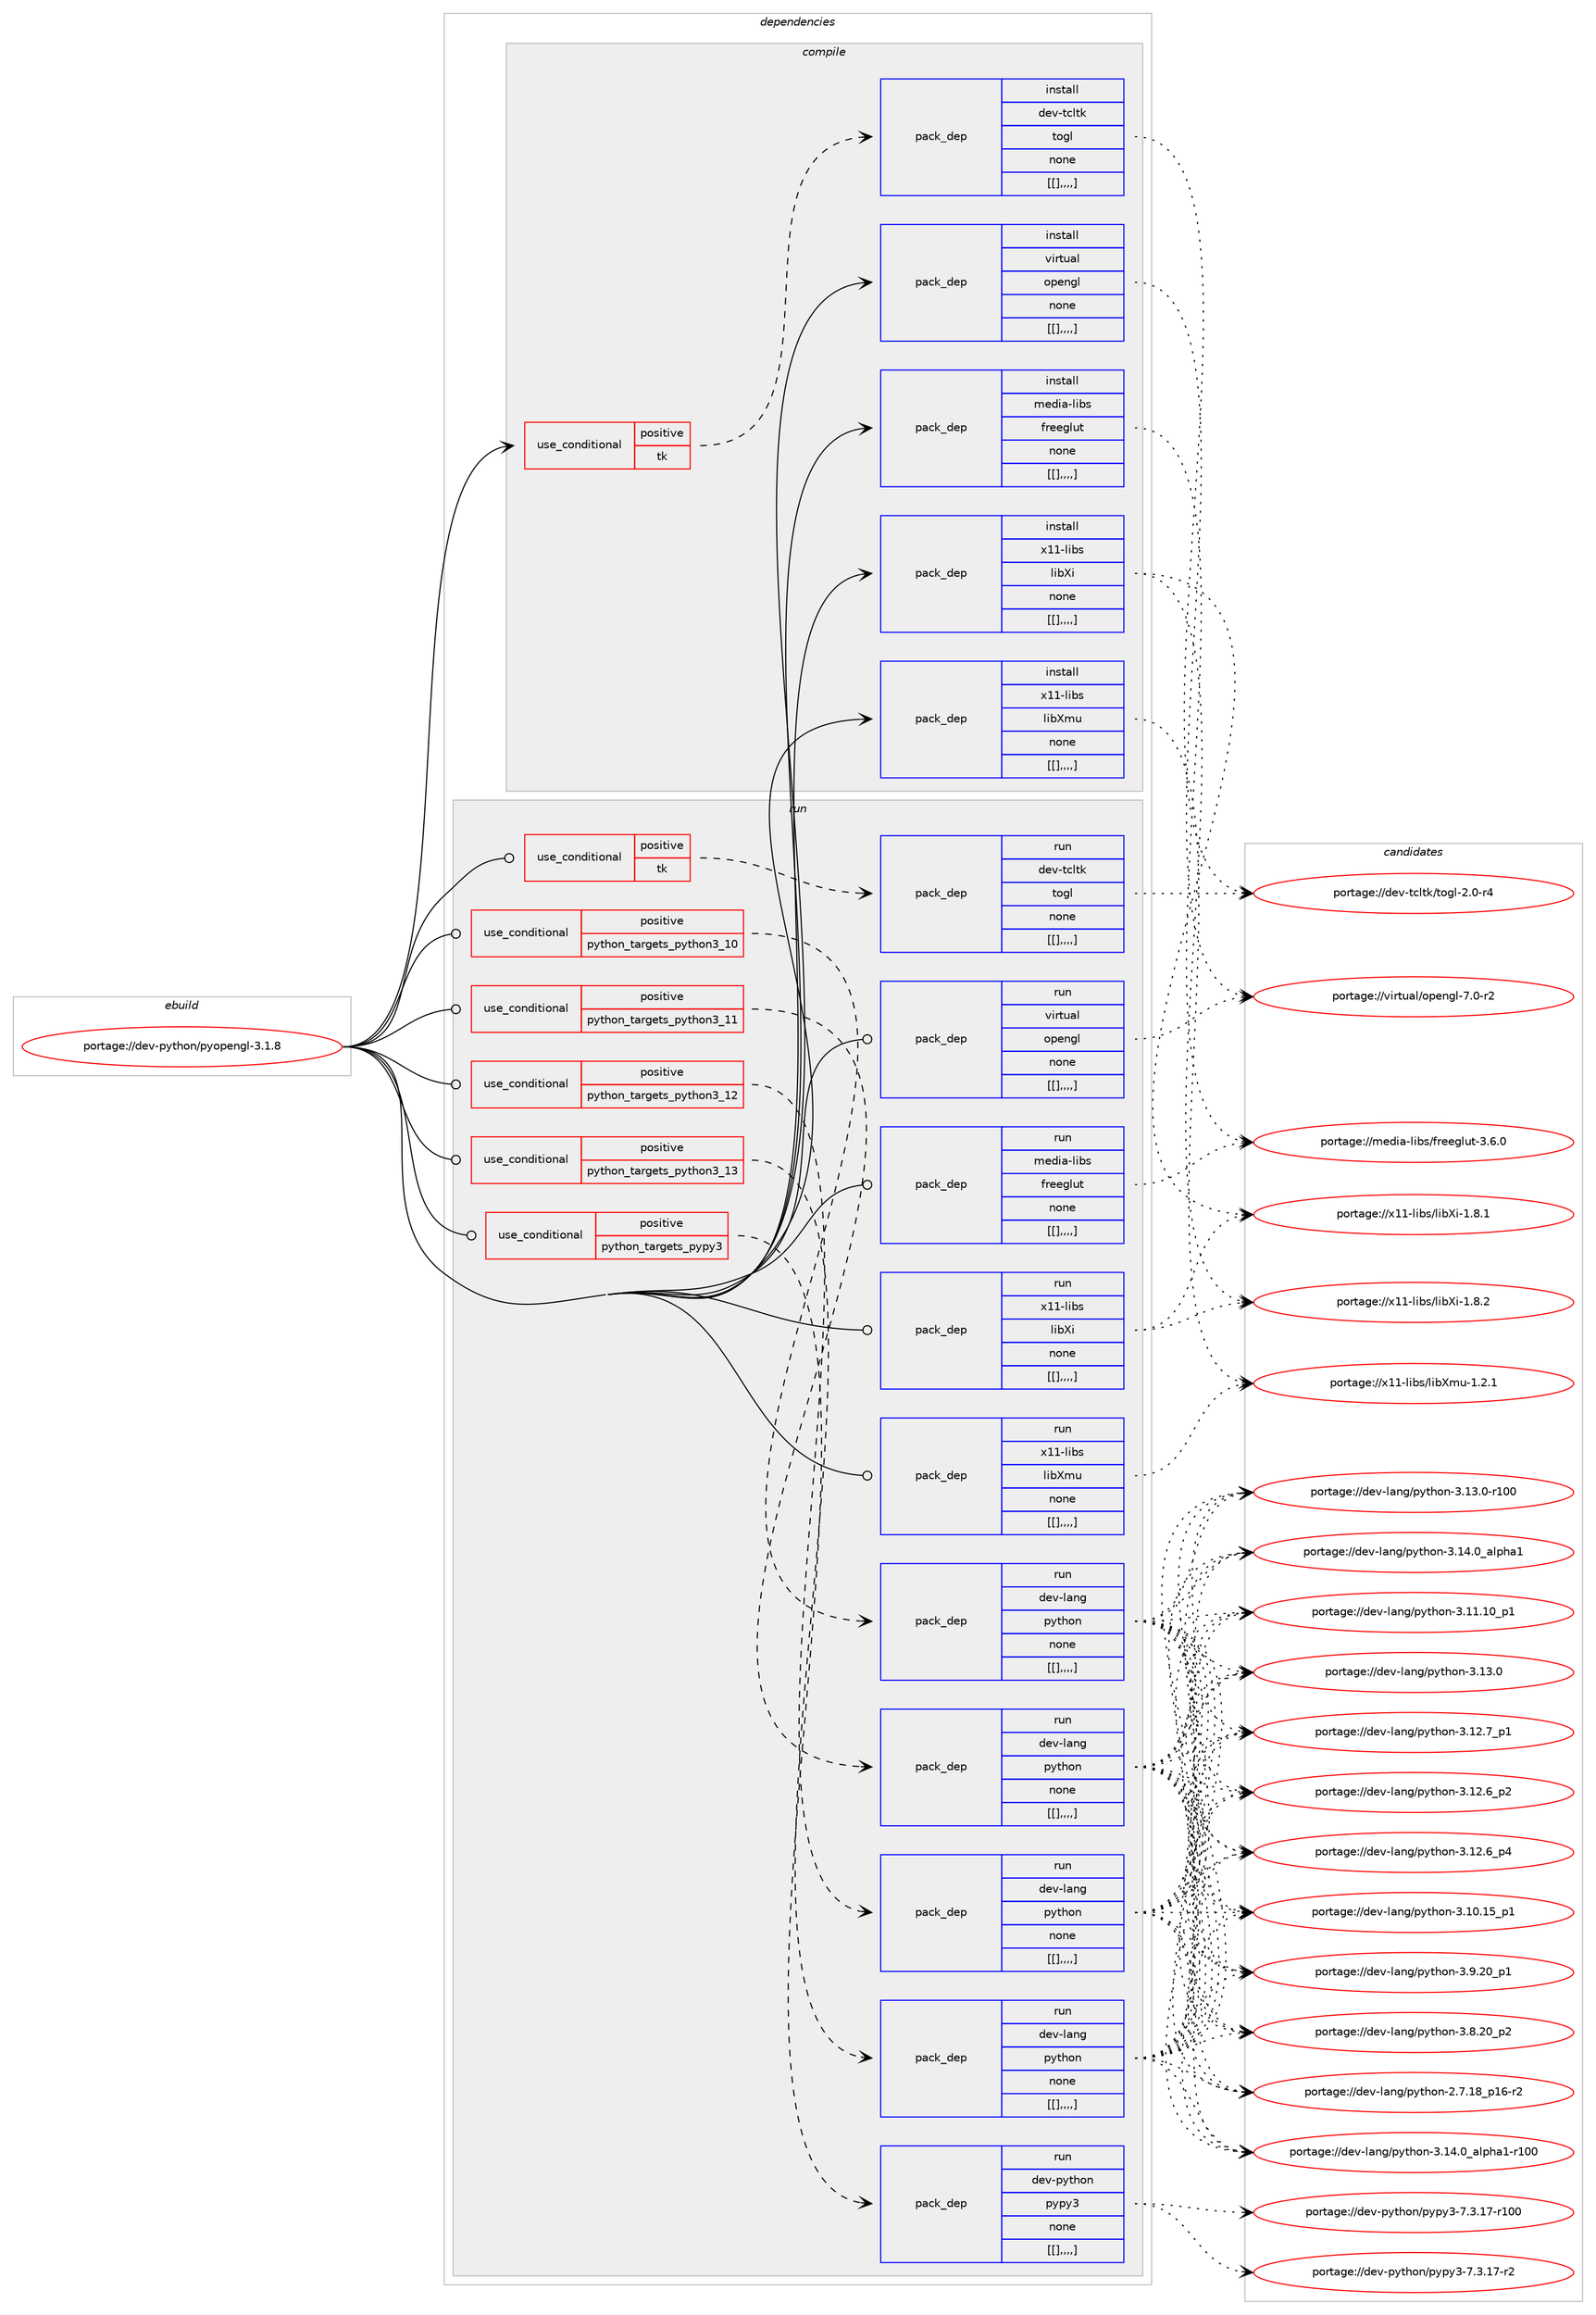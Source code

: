 digraph prolog {

# *************
# Graph options
# *************

newrank=true;
concentrate=true;
compound=true;
graph [rankdir=LR,fontname=Helvetica,fontsize=10,ranksep=1.5];#, ranksep=2.5, nodesep=0.2];
edge  [arrowhead=vee];
node  [fontname=Helvetica,fontsize=10];

# **********
# The ebuild
# **********

subgraph cluster_leftcol {
color=gray;
label=<<i>ebuild</i>>;
id [label="portage://dev-python/pyopengl-3.1.8", color=red, width=4, href="../dev-python/pyopengl-3.1.8.svg"];
}

# ****************
# The dependencies
# ****************

subgraph cluster_midcol {
color=gray;
label=<<i>dependencies</i>>;
subgraph cluster_compile {
fillcolor="#eeeeee";
style=filled;
label=<<i>compile</i>>;
subgraph cond39812 {
dependency163862 [label=<<TABLE BORDER="0" CELLBORDER="1" CELLSPACING="0" CELLPADDING="4"><TR><TD ROWSPAN="3" CELLPADDING="10">use_conditional</TD></TR><TR><TD>positive</TD></TR><TR><TD>tk</TD></TR></TABLE>>, shape=none, color=red];
subgraph pack122774 {
dependency163946 [label=<<TABLE BORDER="0" CELLBORDER="1" CELLSPACING="0" CELLPADDING="4" WIDTH="220"><TR><TD ROWSPAN="6" CELLPADDING="30">pack_dep</TD></TR><TR><TD WIDTH="110">install</TD></TR><TR><TD>dev-tcltk</TD></TR><TR><TD>togl</TD></TR><TR><TD>none</TD></TR><TR><TD>[[],,,,]</TD></TR></TABLE>>, shape=none, color=blue];
}
dependency163862:e -> dependency163946:w [weight=20,style="dashed",arrowhead="vee"];
}
id:e -> dependency163862:w [weight=20,style="solid",arrowhead="vee"];
subgraph pack122777 {
dependency163975 [label=<<TABLE BORDER="0" CELLBORDER="1" CELLSPACING="0" CELLPADDING="4" WIDTH="220"><TR><TD ROWSPAN="6" CELLPADDING="30">pack_dep</TD></TR><TR><TD WIDTH="110">install</TD></TR><TR><TD>media-libs</TD></TR><TR><TD>freeglut</TD></TR><TR><TD>none</TD></TR><TR><TD>[[],,,,]</TD></TR></TABLE>>, shape=none, color=blue];
}
id:e -> dependency163975:w [weight=20,style="solid",arrowhead="vee"];
subgraph pack122805 {
dependency164010 [label=<<TABLE BORDER="0" CELLBORDER="1" CELLSPACING="0" CELLPADDING="4" WIDTH="220"><TR><TD ROWSPAN="6" CELLPADDING="30">pack_dep</TD></TR><TR><TD WIDTH="110">install</TD></TR><TR><TD>virtual</TD></TR><TR><TD>opengl</TD></TR><TR><TD>none</TD></TR><TR><TD>[[],,,,]</TD></TR></TABLE>>, shape=none, color=blue];
}
id:e -> dependency164010:w [weight=20,style="solid",arrowhead="vee"];
subgraph pack122819 {
dependency164086 [label=<<TABLE BORDER="0" CELLBORDER="1" CELLSPACING="0" CELLPADDING="4" WIDTH="220"><TR><TD ROWSPAN="6" CELLPADDING="30">pack_dep</TD></TR><TR><TD WIDTH="110">install</TD></TR><TR><TD>x11-libs</TD></TR><TR><TD>libXi</TD></TR><TR><TD>none</TD></TR><TR><TD>[[],,,,]</TD></TR></TABLE>>, shape=none, color=blue];
}
id:e -> dependency164086:w [weight=20,style="solid",arrowhead="vee"];
subgraph pack122863 {
dependency164093 [label=<<TABLE BORDER="0" CELLBORDER="1" CELLSPACING="0" CELLPADDING="4" WIDTH="220"><TR><TD ROWSPAN="6" CELLPADDING="30">pack_dep</TD></TR><TR><TD WIDTH="110">install</TD></TR><TR><TD>x11-libs</TD></TR><TR><TD>libXmu</TD></TR><TR><TD>none</TD></TR><TR><TD>[[],,,,]</TD></TR></TABLE>>, shape=none, color=blue];
}
id:e -> dependency164093:w [weight=20,style="solid",arrowhead="vee"];
}
subgraph cluster_compileandrun {
fillcolor="#eeeeee";
style=filled;
label=<<i>compile and run</i>>;
}
subgraph cluster_run {
fillcolor="#eeeeee";
style=filled;
label=<<i>run</i>>;
subgraph cond39911 {
dependency164099 [label=<<TABLE BORDER="0" CELLBORDER="1" CELLSPACING="0" CELLPADDING="4"><TR><TD ROWSPAN="3" CELLPADDING="10">use_conditional</TD></TR><TR><TD>positive</TD></TR><TR><TD>python_targets_pypy3</TD></TR></TABLE>>, shape=none, color=red];
subgraph pack122895 {
dependency164176 [label=<<TABLE BORDER="0" CELLBORDER="1" CELLSPACING="0" CELLPADDING="4" WIDTH="220"><TR><TD ROWSPAN="6" CELLPADDING="30">pack_dep</TD></TR><TR><TD WIDTH="110">run</TD></TR><TR><TD>dev-python</TD></TR><TR><TD>pypy3</TD></TR><TR><TD>none</TD></TR><TR><TD>[[],,,,]</TD></TR></TABLE>>, shape=none, color=blue];
}
dependency164099:e -> dependency164176:w [weight=20,style="dashed",arrowhead="vee"];
}
id:e -> dependency164099:w [weight=20,style="solid",arrowhead="odot"];
subgraph cond39947 {
dependency164227 [label=<<TABLE BORDER="0" CELLBORDER="1" CELLSPACING="0" CELLPADDING="4"><TR><TD ROWSPAN="3" CELLPADDING="10">use_conditional</TD></TR><TR><TD>positive</TD></TR><TR><TD>python_targets_python3_10</TD></TR></TABLE>>, shape=none, color=red];
subgraph pack122948 {
dependency164246 [label=<<TABLE BORDER="0" CELLBORDER="1" CELLSPACING="0" CELLPADDING="4" WIDTH="220"><TR><TD ROWSPAN="6" CELLPADDING="30">pack_dep</TD></TR><TR><TD WIDTH="110">run</TD></TR><TR><TD>dev-lang</TD></TR><TR><TD>python</TD></TR><TR><TD>none</TD></TR><TR><TD>[[],,,,]</TD></TR></TABLE>>, shape=none, color=blue];
}
dependency164227:e -> dependency164246:w [weight=20,style="dashed",arrowhead="vee"];
}
id:e -> dependency164227:w [weight=20,style="solid",arrowhead="odot"];
subgraph cond39985 {
dependency164251 [label=<<TABLE BORDER="0" CELLBORDER="1" CELLSPACING="0" CELLPADDING="4"><TR><TD ROWSPAN="3" CELLPADDING="10">use_conditional</TD></TR><TR><TD>positive</TD></TR><TR><TD>python_targets_python3_11</TD></TR></TABLE>>, shape=none, color=red];
subgraph pack122952 {
dependency164254 [label=<<TABLE BORDER="0" CELLBORDER="1" CELLSPACING="0" CELLPADDING="4" WIDTH="220"><TR><TD ROWSPAN="6" CELLPADDING="30">pack_dep</TD></TR><TR><TD WIDTH="110">run</TD></TR><TR><TD>dev-lang</TD></TR><TR><TD>python</TD></TR><TR><TD>none</TD></TR><TR><TD>[[],,,,]</TD></TR></TABLE>>, shape=none, color=blue];
}
dependency164251:e -> dependency164254:w [weight=20,style="dashed",arrowhead="vee"];
}
id:e -> dependency164251:w [weight=20,style="solid",arrowhead="odot"];
subgraph cond39986 {
dependency164278 [label=<<TABLE BORDER="0" CELLBORDER="1" CELLSPACING="0" CELLPADDING="4"><TR><TD ROWSPAN="3" CELLPADDING="10">use_conditional</TD></TR><TR><TD>positive</TD></TR><TR><TD>python_targets_python3_12</TD></TR></TABLE>>, shape=none, color=red];
subgraph pack122961 {
dependency164298 [label=<<TABLE BORDER="0" CELLBORDER="1" CELLSPACING="0" CELLPADDING="4" WIDTH="220"><TR><TD ROWSPAN="6" CELLPADDING="30">pack_dep</TD></TR><TR><TD WIDTH="110">run</TD></TR><TR><TD>dev-lang</TD></TR><TR><TD>python</TD></TR><TR><TD>none</TD></TR><TR><TD>[[],,,,]</TD></TR></TABLE>>, shape=none, color=blue];
}
dependency164278:e -> dependency164298:w [weight=20,style="dashed",arrowhead="vee"];
}
id:e -> dependency164278:w [weight=20,style="solid",arrowhead="odot"];
subgraph cond40012 {
dependency164323 [label=<<TABLE BORDER="0" CELLBORDER="1" CELLSPACING="0" CELLPADDING="4"><TR><TD ROWSPAN="3" CELLPADDING="10">use_conditional</TD></TR><TR><TD>positive</TD></TR><TR><TD>python_targets_python3_13</TD></TR></TABLE>>, shape=none, color=red];
subgraph pack123014 {
dependency164377 [label=<<TABLE BORDER="0" CELLBORDER="1" CELLSPACING="0" CELLPADDING="4" WIDTH="220"><TR><TD ROWSPAN="6" CELLPADDING="30">pack_dep</TD></TR><TR><TD WIDTH="110">run</TD></TR><TR><TD>dev-lang</TD></TR><TR><TD>python</TD></TR><TR><TD>none</TD></TR><TR><TD>[[],,,,]</TD></TR></TABLE>>, shape=none, color=blue];
}
dependency164323:e -> dependency164377:w [weight=20,style="dashed",arrowhead="vee"];
}
id:e -> dependency164323:w [weight=20,style="solid",arrowhead="odot"];
subgraph cond40051 {
dependency164402 [label=<<TABLE BORDER="0" CELLBORDER="1" CELLSPACING="0" CELLPADDING="4"><TR><TD ROWSPAN="3" CELLPADDING="10">use_conditional</TD></TR><TR><TD>positive</TD></TR><TR><TD>tk</TD></TR></TABLE>>, shape=none, color=red];
subgraph pack123026 {
dependency164407 [label=<<TABLE BORDER="0" CELLBORDER="1" CELLSPACING="0" CELLPADDING="4" WIDTH="220"><TR><TD ROWSPAN="6" CELLPADDING="30">pack_dep</TD></TR><TR><TD WIDTH="110">run</TD></TR><TR><TD>dev-tcltk</TD></TR><TR><TD>togl</TD></TR><TR><TD>none</TD></TR><TR><TD>[[],,,,]</TD></TR></TABLE>>, shape=none, color=blue];
}
dependency164402:e -> dependency164407:w [weight=20,style="dashed",arrowhead="vee"];
}
id:e -> dependency164402:w [weight=20,style="solid",arrowhead="odot"];
subgraph pack123056 {
dependency164457 [label=<<TABLE BORDER="0" CELLBORDER="1" CELLSPACING="0" CELLPADDING="4" WIDTH="220"><TR><TD ROWSPAN="6" CELLPADDING="30">pack_dep</TD></TR><TR><TD WIDTH="110">run</TD></TR><TR><TD>media-libs</TD></TR><TR><TD>freeglut</TD></TR><TR><TD>none</TD></TR><TR><TD>[[],,,,]</TD></TR></TABLE>>, shape=none, color=blue];
}
id:e -> dependency164457:w [weight=20,style="solid",arrowhead="odot"];
subgraph pack123089 {
dependency164541 [label=<<TABLE BORDER="0" CELLBORDER="1" CELLSPACING="0" CELLPADDING="4" WIDTH="220"><TR><TD ROWSPAN="6" CELLPADDING="30">pack_dep</TD></TR><TR><TD WIDTH="110">run</TD></TR><TR><TD>virtual</TD></TR><TR><TD>opengl</TD></TR><TR><TD>none</TD></TR><TR><TD>[[],,,,]</TD></TR></TABLE>>, shape=none, color=blue];
}
id:e -> dependency164541:w [weight=20,style="solid",arrowhead="odot"];
subgraph pack123154 {
dependency164636 [label=<<TABLE BORDER="0" CELLBORDER="1" CELLSPACING="0" CELLPADDING="4" WIDTH="220"><TR><TD ROWSPAN="6" CELLPADDING="30">pack_dep</TD></TR><TR><TD WIDTH="110">run</TD></TR><TR><TD>x11-libs</TD></TR><TR><TD>libXi</TD></TR><TR><TD>none</TD></TR><TR><TD>[[],,,,]</TD></TR></TABLE>>, shape=none, color=blue];
}
id:e -> dependency164636:w [weight=20,style="solid",arrowhead="odot"];
subgraph pack123169 {
dependency164655 [label=<<TABLE BORDER="0" CELLBORDER="1" CELLSPACING="0" CELLPADDING="4" WIDTH="220"><TR><TD ROWSPAN="6" CELLPADDING="30">pack_dep</TD></TR><TR><TD WIDTH="110">run</TD></TR><TR><TD>x11-libs</TD></TR><TR><TD>libXmu</TD></TR><TR><TD>none</TD></TR><TR><TD>[[],,,,]</TD></TR></TABLE>>, shape=none, color=blue];
}
id:e -> dependency164655:w [weight=20,style="solid",arrowhead="odot"];
}
}

# **************
# The candidates
# **************

subgraph cluster_choices {
rank=same;
color=gray;
label=<<i>candidates</i>>;

subgraph choice122848 {
color=black;
nodesep=1;
choice100101118451169910811610747116111103108455046484511452 [label="portage://dev-tcltk/togl-2.0-r4", color=red, width=4,href="../dev-tcltk/togl-2.0-r4.svg"];
dependency163946:e -> choice100101118451169910811610747116111103108455046484511452:w [style=dotted,weight="100"];
}
subgraph choice122860 {
color=black;
nodesep=1;
choice10910110010597451081059811547102114101101103108117116455146544648 [label="portage://media-libs/freeglut-3.6.0", color=red, width=4,href="../media-libs/freeglut-3.6.0.svg"];
dependency163975:e -> choice10910110010597451081059811547102114101101103108117116455146544648:w [style=dotted,weight="100"];
}
subgraph choice122863 {
color=black;
nodesep=1;
choice1181051141161179710847111112101110103108455546484511450 [label="portage://virtual/opengl-7.0-r2", color=red, width=4,href="../virtual/opengl-7.0-r2.svg"];
dependency164010:e -> choice1181051141161179710847111112101110103108455546484511450:w [style=dotted,weight="100"];
}
subgraph choice122890 {
color=black;
nodesep=1;
choice12049494510810598115471081059888105454946564650 [label="portage://x11-libs/libXi-1.8.2", color=red, width=4,href="../x11-libs/libXi-1.8.2.svg"];
choice12049494510810598115471081059888105454946564649 [label="portage://x11-libs/libXi-1.8.1", color=red, width=4,href="../x11-libs/libXi-1.8.1.svg"];
dependency164086:e -> choice12049494510810598115471081059888105454946564650:w [style=dotted,weight="100"];
dependency164086:e -> choice12049494510810598115471081059888105454946564649:w [style=dotted,weight="100"];
}
subgraph choice122893 {
color=black;
nodesep=1;
choice12049494510810598115471081059888109117454946504649 [label="portage://x11-libs/libXmu-1.2.1", color=red, width=4,href="../x11-libs/libXmu-1.2.1.svg"];
dependency164093:e -> choice12049494510810598115471081059888109117454946504649:w [style=dotted,weight="100"];
}
subgraph choice122902 {
color=black;
nodesep=1;
choice100101118451121211161041111104711212111212151455546514649554511450 [label="portage://dev-python/pypy3-7.3.17-r2", color=red, width=4,href="../dev-python/pypy3-7.3.17-r2.svg"];
choice1001011184511212111610411111047112121112121514555465146495545114494848 [label="portage://dev-python/pypy3-7.3.17-r100", color=red, width=4,href="../dev-python/pypy3-7.3.17-r100.svg"];
dependency164176:e -> choice100101118451121211161041111104711212111212151455546514649554511450:w [style=dotted,weight="100"];
dependency164176:e -> choice1001011184511212111610411111047112121112121514555465146495545114494848:w [style=dotted,weight="100"];
}
subgraph choice122926 {
color=black;
nodesep=1;
choice100101118451089711010347112121116104111110455146495246489597108112104974945114494848 [label="portage://dev-lang/python-3.14.0_alpha1-r100", color=red, width=4,href="../dev-lang/python-3.14.0_alpha1-r100.svg"];
choice1001011184510897110103471121211161041111104551464952464895971081121049749 [label="portage://dev-lang/python-3.14.0_alpha1", color=red, width=4,href="../dev-lang/python-3.14.0_alpha1.svg"];
choice1001011184510897110103471121211161041111104551464951464845114494848 [label="portage://dev-lang/python-3.13.0-r100", color=red, width=4,href="../dev-lang/python-3.13.0-r100.svg"];
choice10010111845108971101034711212111610411111045514649514648 [label="portage://dev-lang/python-3.13.0", color=red, width=4,href="../dev-lang/python-3.13.0.svg"];
choice100101118451089711010347112121116104111110455146495046559511249 [label="portage://dev-lang/python-3.12.7_p1", color=red, width=4,href="../dev-lang/python-3.12.7_p1.svg"];
choice100101118451089711010347112121116104111110455146495046549511252 [label="portage://dev-lang/python-3.12.6_p4", color=red, width=4,href="../dev-lang/python-3.12.6_p4.svg"];
choice100101118451089711010347112121116104111110455146495046549511250 [label="portage://dev-lang/python-3.12.6_p2", color=red, width=4,href="../dev-lang/python-3.12.6_p2.svg"];
choice10010111845108971101034711212111610411111045514649494649489511249 [label="portage://dev-lang/python-3.11.10_p1", color=red, width=4,href="../dev-lang/python-3.11.10_p1.svg"];
choice10010111845108971101034711212111610411111045514649484649539511249 [label="portage://dev-lang/python-3.10.15_p1", color=red, width=4,href="../dev-lang/python-3.10.15_p1.svg"];
choice100101118451089711010347112121116104111110455146574650489511249 [label="portage://dev-lang/python-3.9.20_p1", color=red, width=4,href="../dev-lang/python-3.9.20_p1.svg"];
choice100101118451089711010347112121116104111110455146564650489511250 [label="portage://dev-lang/python-3.8.20_p2", color=red, width=4,href="../dev-lang/python-3.8.20_p2.svg"];
choice100101118451089711010347112121116104111110455046554649569511249544511450 [label="portage://dev-lang/python-2.7.18_p16-r2", color=red, width=4,href="../dev-lang/python-2.7.18_p16-r2.svg"];
dependency164246:e -> choice100101118451089711010347112121116104111110455146495246489597108112104974945114494848:w [style=dotted,weight="100"];
dependency164246:e -> choice1001011184510897110103471121211161041111104551464952464895971081121049749:w [style=dotted,weight="100"];
dependency164246:e -> choice1001011184510897110103471121211161041111104551464951464845114494848:w [style=dotted,weight="100"];
dependency164246:e -> choice10010111845108971101034711212111610411111045514649514648:w [style=dotted,weight="100"];
dependency164246:e -> choice100101118451089711010347112121116104111110455146495046559511249:w [style=dotted,weight="100"];
dependency164246:e -> choice100101118451089711010347112121116104111110455146495046549511252:w [style=dotted,weight="100"];
dependency164246:e -> choice100101118451089711010347112121116104111110455146495046549511250:w [style=dotted,weight="100"];
dependency164246:e -> choice10010111845108971101034711212111610411111045514649494649489511249:w [style=dotted,weight="100"];
dependency164246:e -> choice10010111845108971101034711212111610411111045514649484649539511249:w [style=dotted,weight="100"];
dependency164246:e -> choice100101118451089711010347112121116104111110455146574650489511249:w [style=dotted,weight="100"];
dependency164246:e -> choice100101118451089711010347112121116104111110455146564650489511250:w [style=dotted,weight="100"];
dependency164246:e -> choice100101118451089711010347112121116104111110455046554649569511249544511450:w [style=dotted,weight="100"];
}
subgraph choice122943 {
color=black;
nodesep=1;
choice100101118451089711010347112121116104111110455146495246489597108112104974945114494848 [label="portage://dev-lang/python-3.14.0_alpha1-r100", color=red, width=4,href="../dev-lang/python-3.14.0_alpha1-r100.svg"];
choice1001011184510897110103471121211161041111104551464952464895971081121049749 [label="portage://dev-lang/python-3.14.0_alpha1", color=red, width=4,href="../dev-lang/python-3.14.0_alpha1.svg"];
choice1001011184510897110103471121211161041111104551464951464845114494848 [label="portage://dev-lang/python-3.13.0-r100", color=red, width=4,href="../dev-lang/python-3.13.0-r100.svg"];
choice10010111845108971101034711212111610411111045514649514648 [label="portage://dev-lang/python-3.13.0", color=red, width=4,href="../dev-lang/python-3.13.0.svg"];
choice100101118451089711010347112121116104111110455146495046559511249 [label="portage://dev-lang/python-3.12.7_p1", color=red, width=4,href="../dev-lang/python-3.12.7_p1.svg"];
choice100101118451089711010347112121116104111110455146495046549511252 [label="portage://dev-lang/python-3.12.6_p4", color=red, width=4,href="../dev-lang/python-3.12.6_p4.svg"];
choice100101118451089711010347112121116104111110455146495046549511250 [label="portage://dev-lang/python-3.12.6_p2", color=red, width=4,href="../dev-lang/python-3.12.6_p2.svg"];
choice10010111845108971101034711212111610411111045514649494649489511249 [label="portage://dev-lang/python-3.11.10_p1", color=red, width=4,href="../dev-lang/python-3.11.10_p1.svg"];
choice10010111845108971101034711212111610411111045514649484649539511249 [label="portage://dev-lang/python-3.10.15_p1", color=red, width=4,href="../dev-lang/python-3.10.15_p1.svg"];
choice100101118451089711010347112121116104111110455146574650489511249 [label="portage://dev-lang/python-3.9.20_p1", color=red, width=4,href="../dev-lang/python-3.9.20_p1.svg"];
choice100101118451089711010347112121116104111110455146564650489511250 [label="portage://dev-lang/python-3.8.20_p2", color=red, width=4,href="../dev-lang/python-3.8.20_p2.svg"];
choice100101118451089711010347112121116104111110455046554649569511249544511450 [label="portage://dev-lang/python-2.7.18_p16-r2", color=red, width=4,href="../dev-lang/python-2.7.18_p16-r2.svg"];
dependency164254:e -> choice100101118451089711010347112121116104111110455146495246489597108112104974945114494848:w [style=dotted,weight="100"];
dependency164254:e -> choice1001011184510897110103471121211161041111104551464952464895971081121049749:w [style=dotted,weight="100"];
dependency164254:e -> choice1001011184510897110103471121211161041111104551464951464845114494848:w [style=dotted,weight="100"];
dependency164254:e -> choice10010111845108971101034711212111610411111045514649514648:w [style=dotted,weight="100"];
dependency164254:e -> choice100101118451089711010347112121116104111110455146495046559511249:w [style=dotted,weight="100"];
dependency164254:e -> choice100101118451089711010347112121116104111110455146495046549511252:w [style=dotted,weight="100"];
dependency164254:e -> choice100101118451089711010347112121116104111110455146495046549511250:w [style=dotted,weight="100"];
dependency164254:e -> choice10010111845108971101034711212111610411111045514649494649489511249:w [style=dotted,weight="100"];
dependency164254:e -> choice10010111845108971101034711212111610411111045514649484649539511249:w [style=dotted,weight="100"];
dependency164254:e -> choice100101118451089711010347112121116104111110455146574650489511249:w [style=dotted,weight="100"];
dependency164254:e -> choice100101118451089711010347112121116104111110455146564650489511250:w [style=dotted,weight="100"];
dependency164254:e -> choice100101118451089711010347112121116104111110455046554649569511249544511450:w [style=dotted,weight="100"];
}
subgraph choice122963 {
color=black;
nodesep=1;
choice100101118451089711010347112121116104111110455146495246489597108112104974945114494848 [label="portage://dev-lang/python-3.14.0_alpha1-r100", color=red, width=4,href="../dev-lang/python-3.14.0_alpha1-r100.svg"];
choice1001011184510897110103471121211161041111104551464952464895971081121049749 [label="portage://dev-lang/python-3.14.0_alpha1", color=red, width=4,href="../dev-lang/python-3.14.0_alpha1.svg"];
choice1001011184510897110103471121211161041111104551464951464845114494848 [label="portage://dev-lang/python-3.13.0-r100", color=red, width=4,href="../dev-lang/python-3.13.0-r100.svg"];
choice10010111845108971101034711212111610411111045514649514648 [label="portage://dev-lang/python-3.13.0", color=red, width=4,href="../dev-lang/python-3.13.0.svg"];
choice100101118451089711010347112121116104111110455146495046559511249 [label="portage://dev-lang/python-3.12.7_p1", color=red, width=4,href="../dev-lang/python-3.12.7_p1.svg"];
choice100101118451089711010347112121116104111110455146495046549511252 [label="portage://dev-lang/python-3.12.6_p4", color=red, width=4,href="../dev-lang/python-3.12.6_p4.svg"];
choice100101118451089711010347112121116104111110455146495046549511250 [label="portage://dev-lang/python-3.12.6_p2", color=red, width=4,href="../dev-lang/python-3.12.6_p2.svg"];
choice10010111845108971101034711212111610411111045514649494649489511249 [label="portage://dev-lang/python-3.11.10_p1", color=red, width=4,href="../dev-lang/python-3.11.10_p1.svg"];
choice10010111845108971101034711212111610411111045514649484649539511249 [label="portage://dev-lang/python-3.10.15_p1", color=red, width=4,href="../dev-lang/python-3.10.15_p1.svg"];
choice100101118451089711010347112121116104111110455146574650489511249 [label="portage://dev-lang/python-3.9.20_p1", color=red, width=4,href="../dev-lang/python-3.9.20_p1.svg"];
choice100101118451089711010347112121116104111110455146564650489511250 [label="portage://dev-lang/python-3.8.20_p2", color=red, width=4,href="../dev-lang/python-3.8.20_p2.svg"];
choice100101118451089711010347112121116104111110455046554649569511249544511450 [label="portage://dev-lang/python-2.7.18_p16-r2", color=red, width=4,href="../dev-lang/python-2.7.18_p16-r2.svg"];
dependency164298:e -> choice100101118451089711010347112121116104111110455146495246489597108112104974945114494848:w [style=dotted,weight="100"];
dependency164298:e -> choice1001011184510897110103471121211161041111104551464952464895971081121049749:w [style=dotted,weight="100"];
dependency164298:e -> choice1001011184510897110103471121211161041111104551464951464845114494848:w [style=dotted,weight="100"];
dependency164298:e -> choice10010111845108971101034711212111610411111045514649514648:w [style=dotted,weight="100"];
dependency164298:e -> choice100101118451089711010347112121116104111110455146495046559511249:w [style=dotted,weight="100"];
dependency164298:e -> choice100101118451089711010347112121116104111110455146495046549511252:w [style=dotted,weight="100"];
dependency164298:e -> choice100101118451089711010347112121116104111110455146495046549511250:w [style=dotted,weight="100"];
dependency164298:e -> choice10010111845108971101034711212111610411111045514649494649489511249:w [style=dotted,weight="100"];
dependency164298:e -> choice10010111845108971101034711212111610411111045514649484649539511249:w [style=dotted,weight="100"];
dependency164298:e -> choice100101118451089711010347112121116104111110455146574650489511249:w [style=dotted,weight="100"];
dependency164298:e -> choice100101118451089711010347112121116104111110455146564650489511250:w [style=dotted,weight="100"];
dependency164298:e -> choice100101118451089711010347112121116104111110455046554649569511249544511450:w [style=dotted,weight="100"];
}
subgraph choice122971 {
color=black;
nodesep=1;
choice100101118451089711010347112121116104111110455146495246489597108112104974945114494848 [label="portage://dev-lang/python-3.14.0_alpha1-r100", color=red, width=4,href="../dev-lang/python-3.14.0_alpha1-r100.svg"];
choice1001011184510897110103471121211161041111104551464952464895971081121049749 [label="portage://dev-lang/python-3.14.0_alpha1", color=red, width=4,href="../dev-lang/python-3.14.0_alpha1.svg"];
choice1001011184510897110103471121211161041111104551464951464845114494848 [label="portage://dev-lang/python-3.13.0-r100", color=red, width=4,href="../dev-lang/python-3.13.0-r100.svg"];
choice10010111845108971101034711212111610411111045514649514648 [label="portage://dev-lang/python-3.13.0", color=red, width=4,href="../dev-lang/python-3.13.0.svg"];
choice100101118451089711010347112121116104111110455146495046559511249 [label="portage://dev-lang/python-3.12.7_p1", color=red, width=4,href="../dev-lang/python-3.12.7_p1.svg"];
choice100101118451089711010347112121116104111110455146495046549511252 [label="portage://dev-lang/python-3.12.6_p4", color=red, width=4,href="../dev-lang/python-3.12.6_p4.svg"];
choice100101118451089711010347112121116104111110455146495046549511250 [label="portage://dev-lang/python-3.12.6_p2", color=red, width=4,href="../dev-lang/python-3.12.6_p2.svg"];
choice10010111845108971101034711212111610411111045514649494649489511249 [label="portage://dev-lang/python-3.11.10_p1", color=red, width=4,href="../dev-lang/python-3.11.10_p1.svg"];
choice10010111845108971101034711212111610411111045514649484649539511249 [label="portage://dev-lang/python-3.10.15_p1", color=red, width=4,href="../dev-lang/python-3.10.15_p1.svg"];
choice100101118451089711010347112121116104111110455146574650489511249 [label="portage://dev-lang/python-3.9.20_p1", color=red, width=4,href="../dev-lang/python-3.9.20_p1.svg"];
choice100101118451089711010347112121116104111110455146564650489511250 [label="portage://dev-lang/python-3.8.20_p2", color=red, width=4,href="../dev-lang/python-3.8.20_p2.svg"];
choice100101118451089711010347112121116104111110455046554649569511249544511450 [label="portage://dev-lang/python-2.7.18_p16-r2", color=red, width=4,href="../dev-lang/python-2.7.18_p16-r2.svg"];
dependency164377:e -> choice100101118451089711010347112121116104111110455146495246489597108112104974945114494848:w [style=dotted,weight="100"];
dependency164377:e -> choice1001011184510897110103471121211161041111104551464952464895971081121049749:w [style=dotted,weight="100"];
dependency164377:e -> choice1001011184510897110103471121211161041111104551464951464845114494848:w [style=dotted,weight="100"];
dependency164377:e -> choice10010111845108971101034711212111610411111045514649514648:w [style=dotted,weight="100"];
dependency164377:e -> choice100101118451089711010347112121116104111110455146495046559511249:w [style=dotted,weight="100"];
dependency164377:e -> choice100101118451089711010347112121116104111110455146495046549511252:w [style=dotted,weight="100"];
dependency164377:e -> choice100101118451089711010347112121116104111110455146495046549511250:w [style=dotted,weight="100"];
dependency164377:e -> choice10010111845108971101034711212111610411111045514649494649489511249:w [style=dotted,weight="100"];
dependency164377:e -> choice10010111845108971101034711212111610411111045514649484649539511249:w [style=dotted,weight="100"];
dependency164377:e -> choice100101118451089711010347112121116104111110455146574650489511249:w [style=dotted,weight="100"];
dependency164377:e -> choice100101118451089711010347112121116104111110455146564650489511250:w [style=dotted,weight="100"];
dependency164377:e -> choice100101118451089711010347112121116104111110455046554649569511249544511450:w [style=dotted,weight="100"];
}
subgraph choice122979 {
color=black;
nodesep=1;
choice100101118451169910811610747116111103108455046484511452 [label="portage://dev-tcltk/togl-2.0-r4", color=red, width=4,href="../dev-tcltk/togl-2.0-r4.svg"];
dependency164407:e -> choice100101118451169910811610747116111103108455046484511452:w [style=dotted,weight="100"];
}
subgraph choice122981 {
color=black;
nodesep=1;
choice10910110010597451081059811547102114101101103108117116455146544648 [label="portage://media-libs/freeglut-3.6.0", color=red, width=4,href="../media-libs/freeglut-3.6.0.svg"];
dependency164457:e -> choice10910110010597451081059811547102114101101103108117116455146544648:w [style=dotted,weight="100"];
}
subgraph choice122982 {
color=black;
nodesep=1;
choice1181051141161179710847111112101110103108455546484511450 [label="portage://virtual/opengl-7.0-r2", color=red, width=4,href="../virtual/opengl-7.0-r2.svg"];
dependency164541:e -> choice1181051141161179710847111112101110103108455546484511450:w [style=dotted,weight="100"];
}
subgraph choice123000 {
color=black;
nodesep=1;
choice12049494510810598115471081059888105454946564650 [label="portage://x11-libs/libXi-1.8.2", color=red, width=4,href="../x11-libs/libXi-1.8.2.svg"];
choice12049494510810598115471081059888105454946564649 [label="portage://x11-libs/libXi-1.8.1", color=red, width=4,href="../x11-libs/libXi-1.8.1.svg"];
dependency164636:e -> choice12049494510810598115471081059888105454946564650:w [style=dotted,weight="100"];
dependency164636:e -> choice12049494510810598115471081059888105454946564649:w [style=dotted,weight="100"];
}
subgraph choice123004 {
color=black;
nodesep=1;
choice12049494510810598115471081059888109117454946504649 [label="portage://x11-libs/libXmu-1.2.1", color=red, width=4,href="../x11-libs/libXmu-1.2.1.svg"];
dependency164655:e -> choice12049494510810598115471081059888109117454946504649:w [style=dotted,weight="100"];
}
}

}
